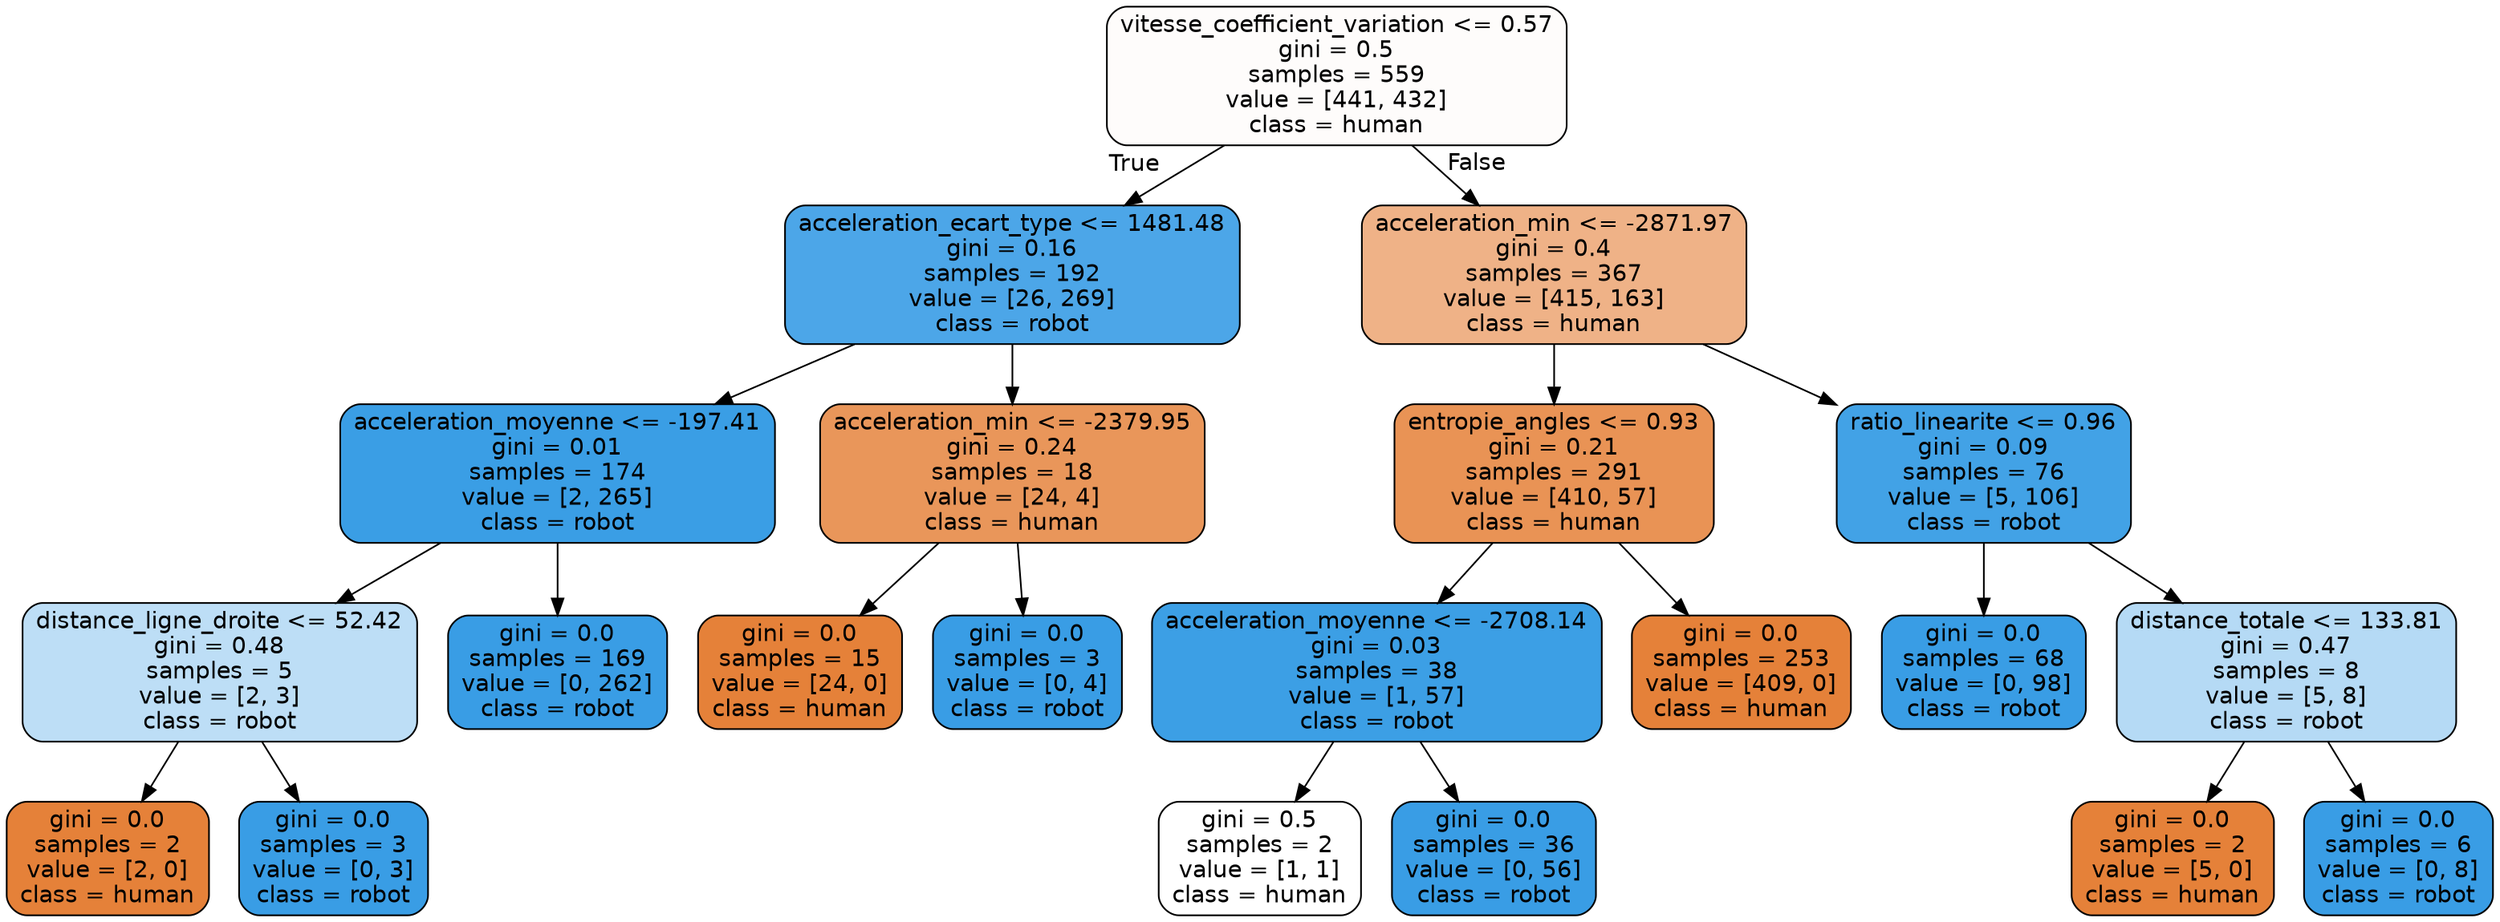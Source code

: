 digraph Tree {
node [shape=box, style="filled, rounded", color="black", fontname="helvetica"] ;
edge [fontname="helvetica"] ;
0 [label="vitesse_coefficient_variation <= 0.57\ngini = 0.5\nsamples = 559\nvalue = [441, 432]\nclass = human", fillcolor="#fefcfb"] ;
1 [label="acceleration_ecart_type <= 1481.48\ngini = 0.16\nsamples = 192\nvalue = [26, 269]\nclass = robot", fillcolor="#4ca6e8"] ;
0 -> 1 [labeldistance=2.5, labelangle=45, headlabel="True"] ;
2 [label="acceleration_moyenne <= -197.41\ngini = 0.01\nsamples = 174\nvalue = [2, 265]\nclass = robot", fillcolor="#3a9ee5"] ;
1 -> 2 ;
3 [label="distance_ligne_droite <= 52.42\ngini = 0.48\nsamples = 5\nvalue = [2, 3]\nclass = robot", fillcolor="#bddef6"] ;
2 -> 3 ;
4 [label="gini = 0.0\nsamples = 2\nvalue = [2, 0]\nclass = human", fillcolor="#e58139"] ;
3 -> 4 ;
5 [label="gini = 0.0\nsamples = 3\nvalue = [0, 3]\nclass = robot", fillcolor="#399de5"] ;
3 -> 5 ;
6 [label="gini = 0.0\nsamples = 169\nvalue = [0, 262]\nclass = robot", fillcolor="#399de5"] ;
2 -> 6 ;
7 [label="acceleration_min <= -2379.95\ngini = 0.24\nsamples = 18\nvalue = [24, 4]\nclass = human", fillcolor="#e9965a"] ;
1 -> 7 ;
8 [label="gini = 0.0\nsamples = 15\nvalue = [24, 0]\nclass = human", fillcolor="#e58139"] ;
7 -> 8 ;
9 [label="gini = 0.0\nsamples = 3\nvalue = [0, 4]\nclass = robot", fillcolor="#399de5"] ;
7 -> 9 ;
10 [label="acceleration_min <= -2871.97\ngini = 0.4\nsamples = 367\nvalue = [415, 163]\nclass = human", fillcolor="#efb287"] ;
0 -> 10 [labeldistance=2.5, labelangle=-45, headlabel="False"] ;
11 [label="entropie_angles <= 0.93\ngini = 0.21\nsamples = 291\nvalue = [410, 57]\nclass = human", fillcolor="#e99355"] ;
10 -> 11 ;
12 [label="acceleration_moyenne <= -2708.14\ngini = 0.03\nsamples = 38\nvalue = [1, 57]\nclass = robot", fillcolor="#3c9fe5"] ;
11 -> 12 ;
13 [label="gini = 0.5\nsamples = 2\nvalue = [1, 1]\nclass = human", fillcolor="#ffffff"] ;
12 -> 13 ;
14 [label="gini = 0.0\nsamples = 36\nvalue = [0, 56]\nclass = robot", fillcolor="#399de5"] ;
12 -> 14 ;
15 [label="gini = 0.0\nsamples = 253\nvalue = [409, 0]\nclass = human", fillcolor="#e58139"] ;
11 -> 15 ;
16 [label="ratio_linearite <= 0.96\ngini = 0.09\nsamples = 76\nvalue = [5, 106]\nclass = robot", fillcolor="#42a2e6"] ;
10 -> 16 ;
17 [label="gini = 0.0\nsamples = 68\nvalue = [0, 98]\nclass = robot", fillcolor="#399de5"] ;
16 -> 17 ;
18 [label="distance_totale <= 133.81\ngini = 0.47\nsamples = 8\nvalue = [5, 8]\nclass = robot", fillcolor="#b5daf5"] ;
16 -> 18 ;
19 [label="gini = 0.0\nsamples = 2\nvalue = [5, 0]\nclass = human", fillcolor="#e58139"] ;
18 -> 19 ;
20 [label="gini = 0.0\nsamples = 6\nvalue = [0, 8]\nclass = robot", fillcolor="#399de5"] ;
18 -> 20 ;
}